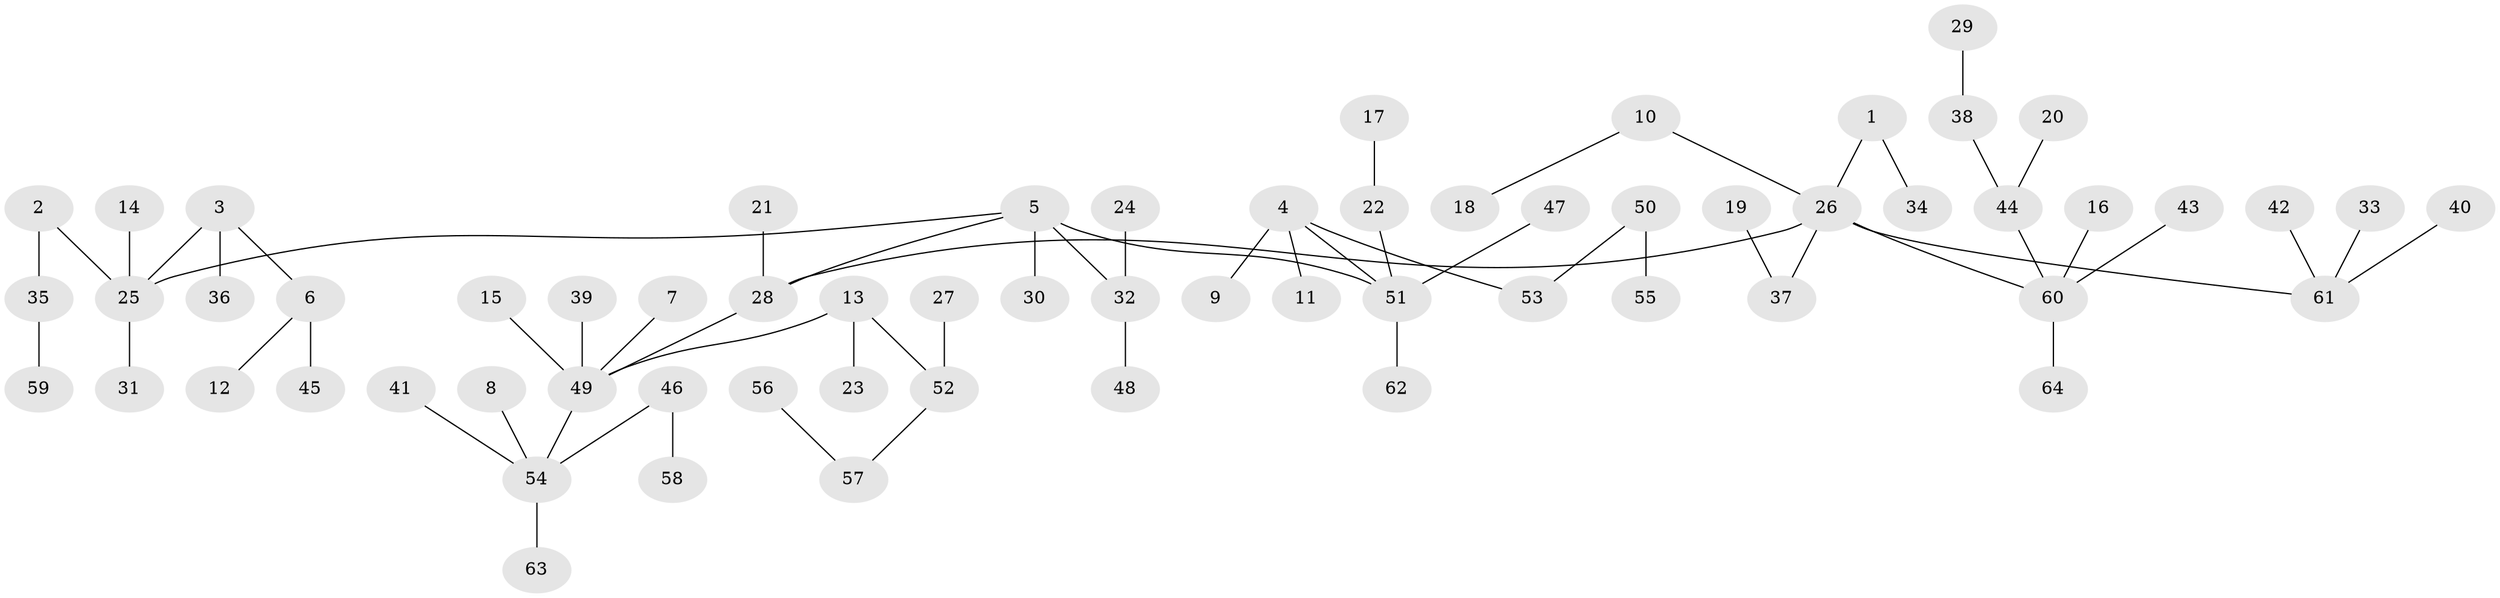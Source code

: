 // original degree distribution, {4: 0.03937007874015748, 5: 0.047244094488188976, 2: 0.25984251968503935, 6: 0.023622047244094488, 7: 0.015748031496062992, 3: 0.10236220472440945, 1: 0.5118110236220472}
// Generated by graph-tools (version 1.1) at 2025/26/03/09/25 03:26:33]
// undirected, 64 vertices, 63 edges
graph export_dot {
graph [start="1"]
  node [color=gray90,style=filled];
  1;
  2;
  3;
  4;
  5;
  6;
  7;
  8;
  9;
  10;
  11;
  12;
  13;
  14;
  15;
  16;
  17;
  18;
  19;
  20;
  21;
  22;
  23;
  24;
  25;
  26;
  27;
  28;
  29;
  30;
  31;
  32;
  33;
  34;
  35;
  36;
  37;
  38;
  39;
  40;
  41;
  42;
  43;
  44;
  45;
  46;
  47;
  48;
  49;
  50;
  51;
  52;
  53;
  54;
  55;
  56;
  57;
  58;
  59;
  60;
  61;
  62;
  63;
  64;
  1 -- 26 [weight=1.0];
  1 -- 34 [weight=1.0];
  2 -- 25 [weight=1.0];
  2 -- 35 [weight=1.0];
  3 -- 6 [weight=1.0];
  3 -- 25 [weight=1.0];
  3 -- 36 [weight=1.0];
  4 -- 9 [weight=1.0];
  4 -- 11 [weight=1.0];
  4 -- 51 [weight=1.0];
  4 -- 53 [weight=1.0];
  5 -- 25 [weight=1.0];
  5 -- 28 [weight=1.0];
  5 -- 30 [weight=1.0];
  5 -- 32 [weight=1.0];
  5 -- 51 [weight=1.0];
  6 -- 12 [weight=1.0];
  6 -- 45 [weight=1.0];
  7 -- 49 [weight=1.0];
  8 -- 54 [weight=1.0];
  10 -- 18 [weight=1.0];
  10 -- 26 [weight=1.0];
  13 -- 23 [weight=1.0];
  13 -- 49 [weight=1.0];
  13 -- 52 [weight=1.0];
  14 -- 25 [weight=1.0];
  15 -- 49 [weight=1.0];
  16 -- 60 [weight=1.0];
  17 -- 22 [weight=1.0];
  19 -- 37 [weight=1.0];
  20 -- 44 [weight=1.0];
  21 -- 28 [weight=1.0];
  22 -- 51 [weight=1.0];
  24 -- 32 [weight=1.0];
  25 -- 31 [weight=1.0];
  26 -- 28 [weight=1.0];
  26 -- 37 [weight=1.0];
  26 -- 60 [weight=1.0];
  26 -- 61 [weight=1.0];
  27 -- 52 [weight=1.0];
  28 -- 49 [weight=1.0];
  29 -- 38 [weight=1.0];
  32 -- 48 [weight=1.0];
  33 -- 61 [weight=1.0];
  35 -- 59 [weight=1.0];
  38 -- 44 [weight=1.0];
  39 -- 49 [weight=1.0];
  40 -- 61 [weight=1.0];
  41 -- 54 [weight=1.0];
  42 -- 61 [weight=1.0];
  43 -- 60 [weight=1.0];
  44 -- 60 [weight=1.0];
  46 -- 54 [weight=1.0];
  46 -- 58 [weight=1.0];
  47 -- 51 [weight=1.0];
  49 -- 54 [weight=1.0];
  50 -- 53 [weight=1.0];
  50 -- 55 [weight=1.0];
  51 -- 62 [weight=1.0];
  52 -- 57 [weight=1.0];
  54 -- 63 [weight=1.0];
  56 -- 57 [weight=1.0];
  60 -- 64 [weight=1.0];
}
